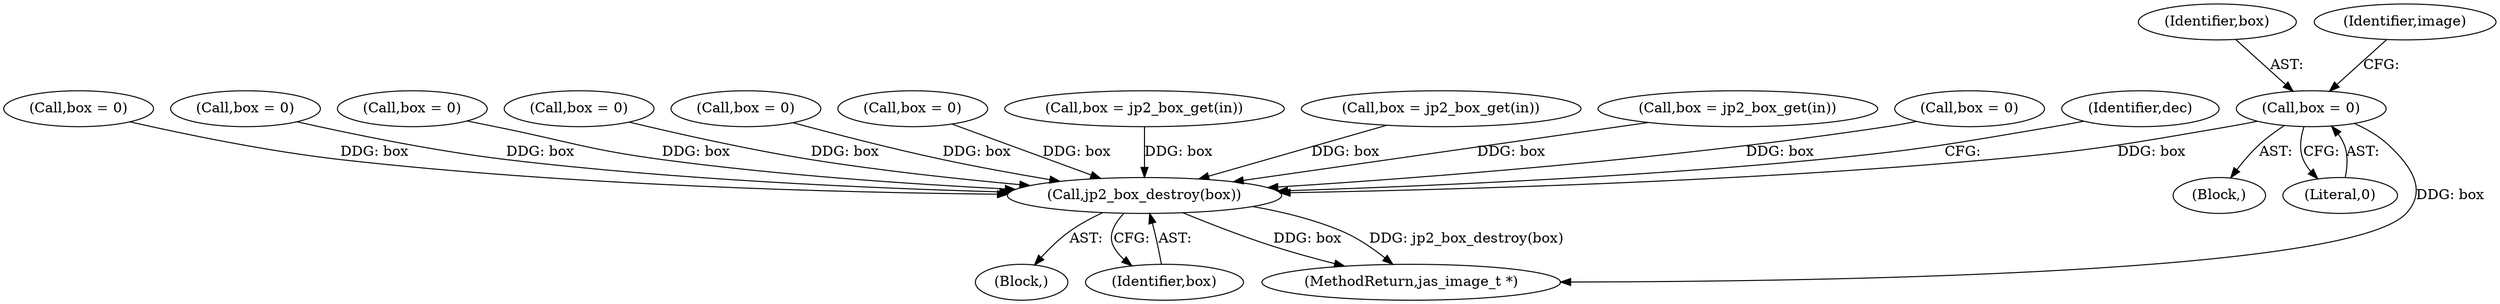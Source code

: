digraph "0_jasper_d42b2388f7f8e0332c846675133acea151fc557a_33@pointer" {
"1000150" [label="(Call,box = 0)"];
"1001256" [label="(Call,jp2_box_destroy(box))"];
"1001255" [label="(Block,)"];
"1000268" [label="(Call,box = 0)"];
"1000357" [label="(Call,box = 0)"];
"1000150" [label="(Call,box = 0)"];
"1000348" [label="(Call,box = 0)"];
"1000284" [label="(Call,box = 0)"];
"1000300" [label="(Call,box = 0)"];
"1001257" [label="(Identifier,box)"];
"1000151" [label="(Identifier,box)"];
"1001256" [label="(Call,jp2_box_destroy(box))"];
"1000332" [label="(Call,box = 0)"];
"1000204" [label="(Call,box = jp2_box_get(in))"];
"1000229" [label="(Call,box = jp2_box_get(in))"];
"1000165" [label="(Call,box = jp2_box_get(in))"];
"1000154" [label="(Identifier,image)"];
"1000128" [label="(Block,)"];
"1000316" [label="(Call,box = 0)"];
"1001259" [label="(Identifier,dec)"];
"1000152" [label="(Literal,0)"];
"1001265" [label="(MethodReturn,jas_image_t *)"];
"1000150" -> "1000128"  [label="AST: "];
"1000150" -> "1000152"  [label="CFG: "];
"1000151" -> "1000150"  [label="AST: "];
"1000152" -> "1000150"  [label="AST: "];
"1000154" -> "1000150"  [label="CFG: "];
"1000150" -> "1001265"  [label="DDG: box"];
"1000150" -> "1001256"  [label="DDG: box"];
"1001256" -> "1001255"  [label="AST: "];
"1001256" -> "1001257"  [label="CFG: "];
"1001257" -> "1001256"  [label="AST: "];
"1001259" -> "1001256"  [label="CFG: "];
"1001256" -> "1001265"  [label="DDG: box"];
"1001256" -> "1001265"  [label="DDG: jp2_box_destroy(box)"];
"1000348" -> "1001256"  [label="DDG: box"];
"1000332" -> "1001256"  [label="DDG: box"];
"1000284" -> "1001256"  [label="DDG: box"];
"1000300" -> "1001256"  [label="DDG: box"];
"1000357" -> "1001256"  [label="DDG: box"];
"1000229" -> "1001256"  [label="DDG: box"];
"1000204" -> "1001256"  [label="DDG: box"];
"1000316" -> "1001256"  [label="DDG: box"];
"1000268" -> "1001256"  [label="DDG: box"];
"1000165" -> "1001256"  [label="DDG: box"];
}
